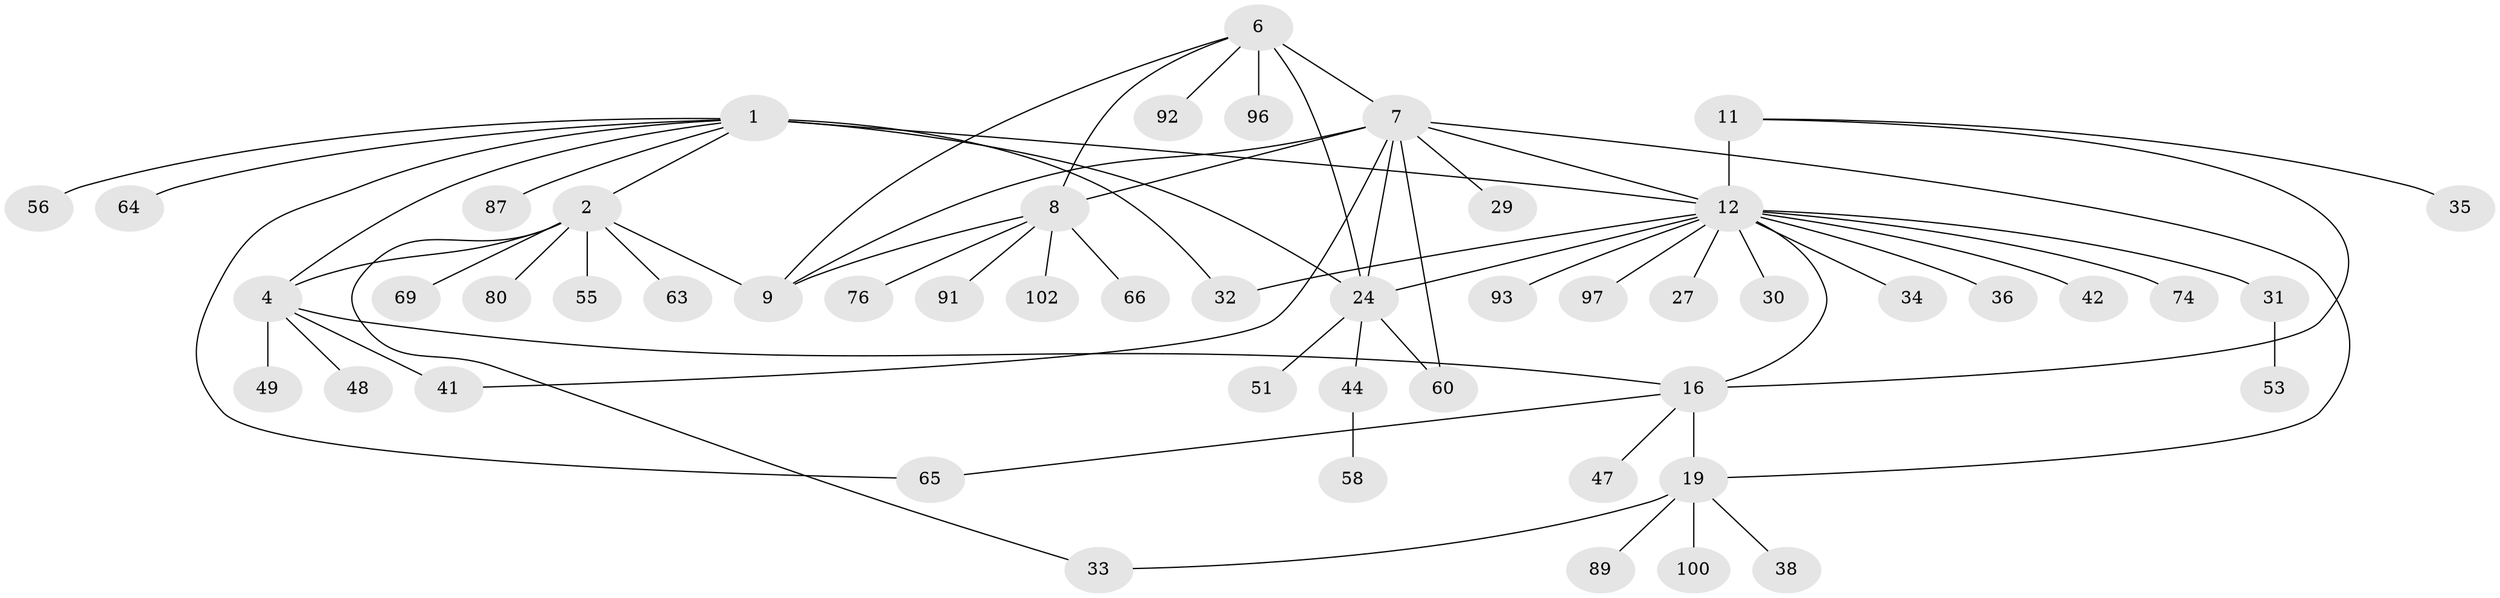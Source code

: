 // original degree distribution, {8: 0.04854368932038835, 5: 0.019417475728155338, 6: 0.05825242718446602, 10: 0.019417475728155338, 9: 0.02912621359223301, 12: 0.009708737864077669, 7: 0.04854368932038835, 11: 0.009708737864077669, 3: 0.02912621359223301, 1: 0.5825242718446602, 2: 0.13592233009708737, 4: 0.009708737864077669}
// Generated by graph-tools (version 1.1) at 2025/16/03/09/25 04:16:03]
// undirected, 51 vertices, 66 edges
graph export_dot {
graph [start="1"]
  node [color=gray90,style=filled];
  1 [super="+21"];
  2 [super="+5+3+50"];
  4 [super="+61+62"];
  6 [super="+40"];
  7 [super="+10+28+85+90+94"];
  8;
  9 [super="+98"];
  11;
  12 [super="+23+15+46+13+14+72"];
  16 [super="+17+78+18"];
  19;
  24 [super="+88+25"];
  27;
  29;
  30;
  31 [super="+39"];
  32;
  33;
  34 [super="+95"];
  35 [super="+99"];
  36;
  38;
  41;
  42;
  44;
  47 [super="+79"];
  48;
  49;
  51;
  53;
  55;
  56;
  58;
  60;
  63;
  64;
  65;
  66;
  69;
  74;
  76;
  80;
  87;
  89;
  91;
  92;
  93;
  96;
  97;
  100;
  102;
  1 -- 2 [weight=3];
  1 -- 4;
  1 -- 32;
  1 -- 87;
  1 -- 12 [weight=3];
  1 -- 64;
  1 -- 65;
  1 -- 24 [weight=4];
  1 -- 56;
  2 -- 4 [weight=3];
  2 -- 33;
  2 -- 69;
  2 -- 55;
  2 -- 63;
  2 -- 80;
  2 -- 9;
  4 -- 41;
  4 -- 48;
  4 -- 49;
  4 -- 16 [weight=2];
  6 -- 7 [weight=2];
  6 -- 8;
  6 -- 9;
  6 -- 24;
  6 -- 92;
  6 -- 96;
  7 -- 8 [weight=2];
  7 -- 9 [weight=2];
  7 -- 19;
  7 -- 41;
  7 -- 60;
  7 -- 12;
  7 -- 29;
  7 -- 24;
  8 -- 9;
  8 -- 66;
  8 -- 76;
  8 -- 91;
  8 -- 102;
  11 -- 12 [weight=4];
  11 -- 35;
  11 -- 16;
  12 -- 34;
  12 -- 24 [weight=2];
  12 -- 93;
  12 -- 97;
  12 -- 42;
  12 -- 27;
  12 -- 30;
  12 -- 31;
  12 -- 16 [weight=2];
  12 -- 74;
  12 -- 32;
  12 -- 36;
  16 -- 19 [weight=4];
  16 -- 65;
  16 -- 47;
  19 -- 33;
  19 -- 38;
  19 -- 89;
  19 -- 100;
  24 -- 60;
  24 -- 51;
  24 -- 44;
  31 -- 53;
  44 -- 58;
}
